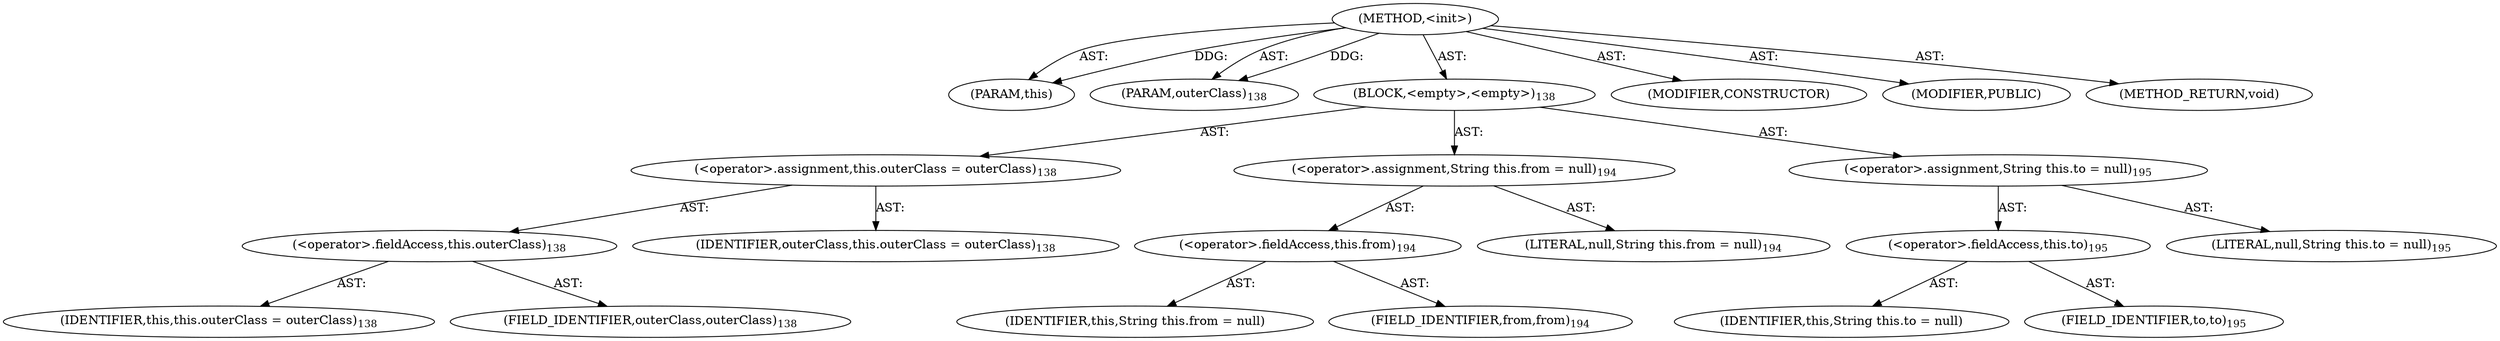 digraph "&lt;init&gt;" {  
"111669149700" [label = <(METHOD,&lt;init&gt;)> ]
"115964116994" [label = <(PARAM,this)> ]
"115964116995" [label = <(PARAM,outerClass)<SUB>138</SUB>> ]
"25769803785" [label = <(BLOCK,&lt;empty&gt;,&lt;empty&gt;)<SUB>138</SUB>> ]
"30064771136" [label = <(&lt;operator&gt;.assignment,this.outerClass = outerClass)<SUB>138</SUB>> ]
"30064771137" [label = <(&lt;operator&gt;.fieldAccess,this.outerClass)<SUB>138</SUB>> ]
"68719476738" [label = <(IDENTIFIER,this,this.outerClass = outerClass)<SUB>138</SUB>> ]
"55834574873" [label = <(FIELD_IDENTIFIER,outerClass,outerClass)<SUB>138</SUB>> ]
"68719476739" [label = <(IDENTIFIER,outerClass,this.outerClass = outerClass)<SUB>138</SUB>> ]
"30064771138" [label = <(&lt;operator&gt;.assignment,String this.from = null)<SUB>194</SUB>> ]
"30064771139" [label = <(&lt;operator&gt;.fieldAccess,this.from)<SUB>194</SUB>> ]
"68719476796" [label = <(IDENTIFIER,this,String this.from = null)> ]
"55834574874" [label = <(FIELD_IDENTIFIER,from,from)<SUB>194</SUB>> ]
"90194313230" [label = <(LITERAL,null,String this.from = null)<SUB>194</SUB>> ]
"30064771140" [label = <(&lt;operator&gt;.assignment,String this.to = null)<SUB>195</SUB>> ]
"30064771141" [label = <(&lt;operator&gt;.fieldAccess,this.to)<SUB>195</SUB>> ]
"68719476797" [label = <(IDENTIFIER,this,String this.to = null)> ]
"55834574875" [label = <(FIELD_IDENTIFIER,to,to)<SUB>195</SUB>> ]
"90194313231" [label = <(LITERAL,null,String this.to = null)<SUB>195</SUB>> ]
"133143986196" [label = <(MODIFIER,CONSTRUCTOR)> ]
"133143986197" [label = <(MODIFIER,PUBLIC)> ]
"128849018884" [label = <(METHOD_RETURN,void)> ]
  "111669149700" -> "115964116994"  [ label = "AST: "] 
  "111669149700" -> "115964116995"  [ label = "AST: "] 
  "111669149700" -> "25769803785"  [ label = "AST: "] 
  "111669149700" -> "133143986196"  [ label = "AST: "] 
  "111669149700" -> "133143986197"  [ label = "AST: "] 
  "111669149700" -> "128849018884"  [ label = "AST: "] 
  "25769803785" -> "30064771136"  [ label = "AST: "] 
  "25769803785" -> "30064771138"  [ label = "AST: "] 
  "25769803785" -> "30064771140"  [ label = "AST: "] 
  "30064771136" -> "30064771137"  [ label = "AST: "] 
  "30064771136" -> "68719476739"  [ label = "AST: "] 
  "30064771137" -> "68719476738"  [ label = "AST: "] 
  "30064771137" -> "55834574873"  [ label = "AST: "] 
  "30064771138" -> "30064771139"  [ label = "AST: "] 
  "30064771138" -> "90194313230"  [ label = "AST: "] 
  "30064771139" -> "68719476796"  [ label = "AST: "] 
  "30064771139" -> "55834574874"  [ label = "AST: "] 
  "30064771140" -> "30064771141"  [ label = "AST: "] 
  "30064771140" -> "90194313231"  [ label = "AST: "] 
  "30064771141" -> "68719476797"  [ label = "AST: "] 
  "30064771141" -> "55834574875"  [ label = "AST: "] 
  "111669149700" -> "115964116994"  [ label = "DDG: "] 
  "111669149700" -> "115964116995"  [ label = "DDG: "] 
}
